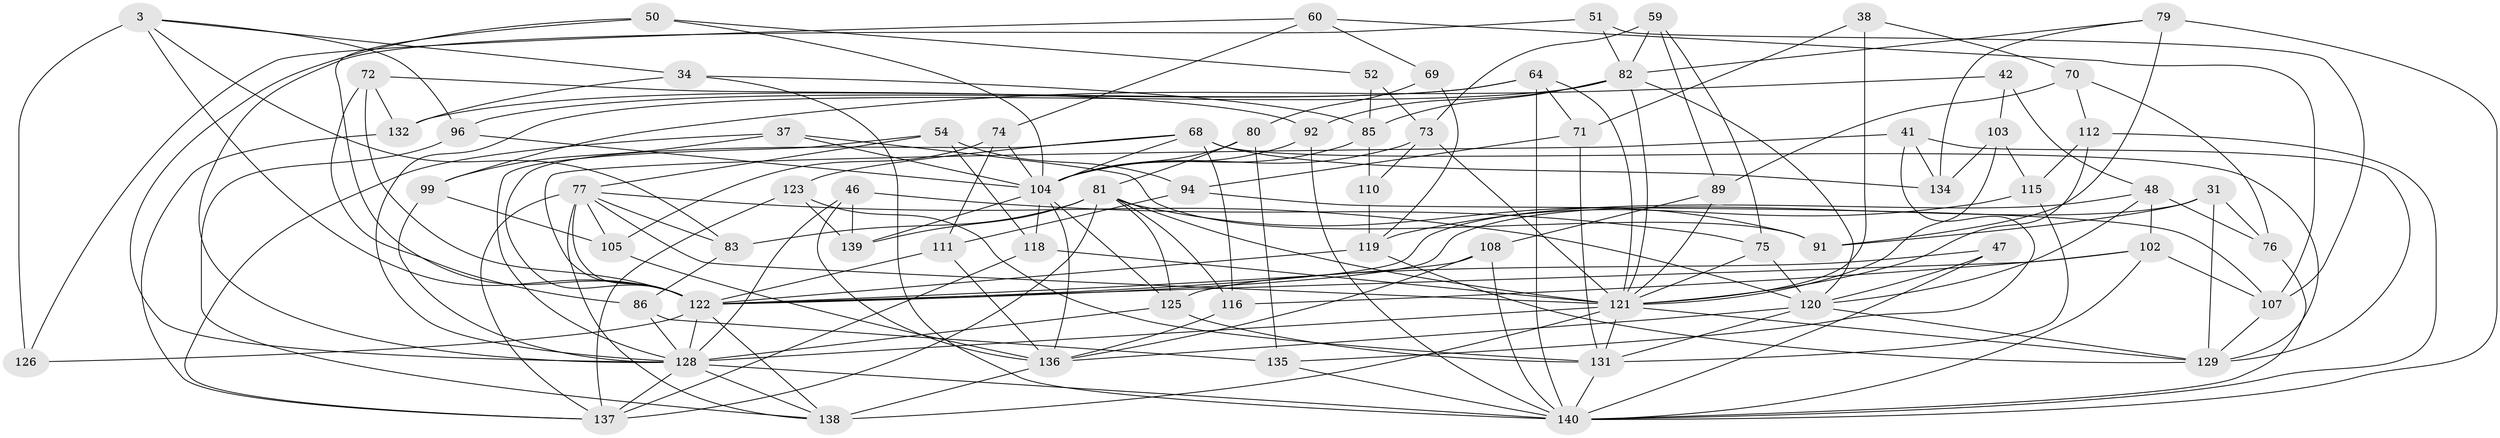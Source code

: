 // original degree distribution, {4: 1.0}
// Generated by graph-tools (version 1.1) at 2025/00/03/04/25 22:00:58]
// undirected, 70 vertices, 181 edges
graph export_dot {
graph [start="1"]
  node [color=gray90,style=filled];
  3 [super="+1"];
  31;
  34;
  37;
  38;
  41;
  42;
  46;
  47;
  48 [super="+39"];
  50;
  51;
  52;
  54;
  59;
  60;
  64 [super="+53"];
  68 [super="+6+23"];
  69;
  70;
  71;
  72;
  73 [super="+40"];
  74;
  75;
  76;
  77 [super="+49"];
  79;
  80;
  81 [super="+66"];
  82 [super="+43"];
  83;
  85 [super="+55"];
  86;
  89;
  91;
  92;
  94;
  96;
  99;
  102 [super="+58"];
  103;
  104 [super="+28+44+33"];
  105;
  107 [super="+65"];
  108;
  110;
  111;
  112;
  115;
  116 [super="+45"];
  118;
  119 [super="+67"];
  120 [super="+90"];
  121 [super="+20+62+109+78"];
  122 [super="+5+61+7+101+63+25+95"];
  123;
  125 [super="+30"];
  126;
  128 [super="+2+56+97+98"];
  129 [super="+106+127"];
  131 [super="+114+117"];
  132;
  134;
  135;
  136 [super="+14+84+100"];
  137 [super="+27+87"];
  138 [super="+133+130"];
  139;
  140 [super="+124"];
  3 -- 96;
  3 -- 126 [weight=2];
  3 -- 34;
  3 -- 83;
  3 -- 122;
  31 -- 76;
  31 -- 91;
  31 -- 122;
  31 -- 129;
  34 -- 85;
  34 -- 132;
  34 -- 140;
  37 -- 99;
  37 -- 91;
  37 -- 137;
  37 -- 104;
  38 -- 70;
  38 -- 71;
  38 -- 121 [weight=2];
  41 -- 134;
  41 -- 135;
  41 -- 129;
  41 -- 122;
  42 -- 48 [weight=2];
  42 -- 99;
  42 -- 103;
  46 -- 75;
  46 -- 139;
  46 -- 136;
  46 -- 128;
  47 -- 125 [weight=2];
  47 -- 120;
  47 -- 140;
  48 -- 76;
  48 -- 122;
  48 -- 120;
  48 -- 102;
  50 -- 52;
  50 -- 128;
  50 -- 122;
  50 -- 104;
  51 -- 107;
  51 -- 128 [weight=2];
  51 -- 82;
  52 -- 73 [weight=2];
  52 -- 85;
  54 -- 118;
  54 -- 94;
  54 -- 128;
  54 -- 77;
  59 -- 89;
  59 -- 73;
  59 -- 75;
  59 -- 82;
  60 -- 74;
  60 -- 126;
  60 -- 69;
  60 -- 107;
  64 -- 96;
  64 -- 132;
  64 -- 71;
  64 -- 121;
  64 -- 140 [weight=2];
  68 -- 123;
  68 -- 116 [weight=2];
  68 -- 129 [weight=2];
  68 -- 134;
  68 -- 122;
  68 -- 104;
  69 -- 80;
  69 -- 119 [weight=2];
  70 -- 89;
  70 -- 76;
  70 -- 112;
  71 -- 94;
  71 -- 131;
  72 -- 86;
  72 -- 92;
  72 -- 122;
  72 -- 132;
  73 -- 110;
  73 -- 121;
  73 -- 104;
  74 -- 105;
  74 -- 111;
  74 -- 104;
  75 -- 121;
  75 -- 120;
  76 -- 140;
  77 -- 105;
  77 -- 122 [weight=3];
  77 -- 83;
  77 -- 120;
  77 -- 121;
  77 -- 137;
  77 -- 138;
  79 -- 91;
  79 -- 134;
  79 -- 82;
  79 -- 140;
  80 -- 135;
  80 -- 104;
  80 -- 81;
  81 -- 137;
  81 -- 91;
  81 -- 125;
  81 -- 83;
  81 -- 116;
  81 -- 139;
  81 -- 121;
  82 -- 128;
  82 -- 85;
  82 -- 120;
  82 -- 121;
  82 -- 92;
  83 -- 86;
  85 -- 110 [weight=2];
  85 -- 104;
  86 -- 135;
  86 -- 128;
  89 -- 108;
  89 -- 121;
  92 -- 140;
  92 -- 104;
  94 -- 111;
  94 -- 107;
  96 -- 104;
  96 -- 138;
  99 -- 105;
  99 -- 128;
  102 -- 107;
  102 -- 122 [weight=2];
  102 -- 140 [weight=2];
  102 -- 116 [weight=2];
  103 -- 134;
  103 -- 115;
  103 -- 121;
  104 -- 125;
  104 -- 139;
  104 -- 118;
  104 -- 136 [weight=2];
  105 -- 136;
  107 -- 129 [weight=2];
  108 -- 122;
  108 -- 136;
  108 -- 140;
  110 -- 119;
  111 -- 122;
  111 -- 136;
  112 -- 140;
  112 -- 115;
  112 -- 121;
  115 -- 119;
  115 -- 131;
  116 -- 136;
  118 -- 121;
  118 -- 137;
  119 -- 129 [weight=3];
  119 -- 122;
  120 -- 131;
  120 -- 129;
  120 -- 136;
  121 -- 129 [weight=2];
  121 -- 131 [weight=3];
  121 -- 138;
  121 -- 128 [weight=2];
  122 -- 126;
  122 -- 128;
  122 -- 138;
  123 -- 139;
  123 -- 131;
  123 -- 137;
  125 -- 131;
  125 -- 128;
  128 -- 138 [weight=2];
  128 -- 140 [weight=2];
  128 -- 137 [weight=2];
  131 -- 140 [weight=2];
  132 -- 137;
  135 -- 140;
  136 -- 138 [weight=2];
}

